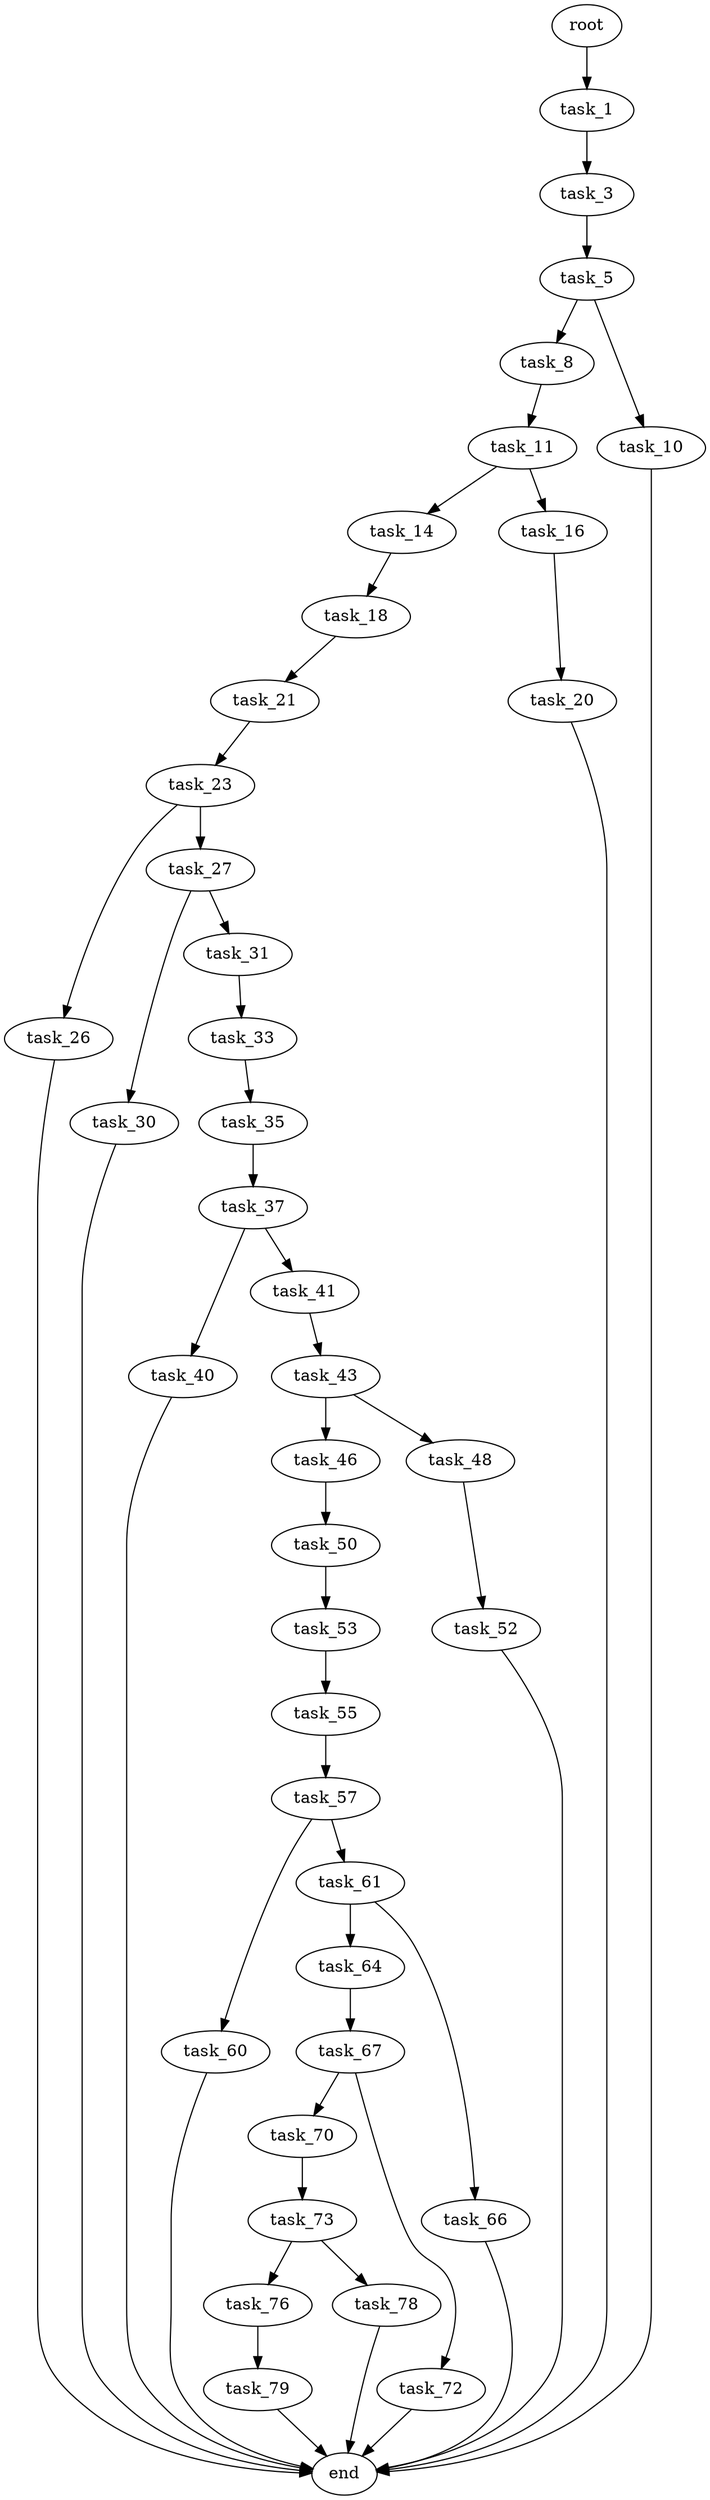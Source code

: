 digraph G {
  root [size="0.000000"];
  task_1 [size="5673829024.000000"];
  task_3 [size="90547292534.000000"];
  task_5 [size="10401929208.000000"];
  task_8 [size="557446821773.000000"];
  task_10 [size="23071529289.000000"];
  task_11 [size="231928233984.000000"];
  task_14 [size="231928233984.000000"];
  task_16 [size="21581577708.000000"];
  task_18 [size="32999338332.000000"];
  task_20 [size="22507024367.000000"];
  task_21 [size="68719476736.000000"];
  task_23 [size="1295083023.000000"];
  task_26 [size="231768506065.000000"];
  task_27 [size="1820223218.000000"];
  task_30 [size="1073741824000.000000"];
  task_31 [size="4738431675.000000"];
  task_33 [size="231928233984.000000"];
  task_35 [size="358732546742.000000"];
  task_37 [size="15969881326.000000"];
  task_40 [size="27195976708.000000"];
  task_41 [size="252071330569.000000"];
  task_43 [size="616125423553.000000"];
  task_46 [size="782757789696.000000"];
  task_48 [size="12181830055.000000"];
  task_50 [size="9802631534.000000"];
  task_52 [size="30109859457.000000"];
  task_53 [size="20185594534.000000"];
  task_55 [size="368293445632.000000"];
  task_57 [size="782757789696.000000"];
  task_60 [size="134217728000.000000"];
  task_61 [size="27075089236.000000"];
  task_64 [size="21957141457.000000"];
  task_66 [size="368293445632.000000"];
  task_67 [size="368293445632.000000"];
  task_70 [size="389823649047.000000"];
  task_72 [size="6095344163.000000"];
  task_73 [size="261654840393.000000"];
  task_76 [size="68719476736.000000"];
  task_78 [size="9740150005.000000"];
  task_79 [size="985493784416.000000"];
  end [size="0.000000"];

  root -> task_1 [size="1.000000"];
  task_1 -> task_3 [size="134217728.000000"];
  task_3 -> task_5 [size="301989888.000000"];
  task_5 -> task_8 [size="301989888.000000"];
  task_5 -> task_10 [size="301989888.000000"];
  task_8 -> task_11 [size="838860800.000000"];
  task_10 -> end [size="1.000000"];
  task_11 -> task_14 [size="301989888.000000"];
  task_11 -> task_16 [size="301989888.000000"];
  task_14 -> task_18 [size="301989888.000000"];
  task_16 -> task_20 [size="679477248.000000"];
  task_18 -> task_21 [size="33554432.000000"];
  task_20 -> end [size="1.000000"];
  task_21 -> task_23 [size="134217728.000000"];
  task_23 -> task_26 [size="134217728.000000"];
  task_23 -> task_27 [size="134217728.000000"];
  task_26 -> end [size="1.000000"];
  task_27 -> task_30 [size="75497472.000000"];
  task_27 -> task_31 [size="75497472.000000"];
  task_30 -> end [size="1.000000"];
  task_31 -> task_33 [size="134217728.000000"];
  task_33 -> task_35 [size="301989888.000000"];
  task_35 -> task_37 [size="301989888.000000"];
  task_37 -> task_40 [size="301989888.000000"];
  task_37 -> task_41 [size="301989888.000000"];
  task_40 -> end [size="1.000000"];
  task_41 -> task_43 [size="209715200.000000"];
  task_43 -> task_46 [size="411041792.000000"];
  task_43 -> task_48 [size="411041792.000000"];
  task_46 -> task_50 [size="679477248.000000"];
  task_48 -> task_52 [size="209715200.000000"];
  task_50 -> task_53 [size="679477248.000000"];
  task_52 -> end [size="1.000000"];
  task_53 -> task_55 [size="33554432.000000"];
  task_55 -> task_57 [size="411041792.000000"];
  task_57 -> task_60 [size="679477248.000000"];
  task_57 -> task_61 [size="679477248.000000"];
  task_60 -> end [size="1.000000"];
  task_61 -> task_64 [size="536870912.000000"];
  task_61 -> task_66 [size="536870912.000000"];
  task_64 -> task_67 [size="411041792.000000"];
  task_66 -> end [size="1.000000"];
  task_67 -> task_70 [size="411041792.000000"];
  task_67 -> task_72 [size="411041792.000000"];
  task_70 -> task_73 [size="411041792.000000"];
  task_72 -> end [size="1.000000"];
  task_73 -> task_76 [size="838860800.000000"];
  task_73 -> task_78 [size="838860800.000000"];
  task_76 -> task_79 [size="134217728.000000"];
  task_78 -> end [size="1.000000"];
  task_79 -> end [size="1.000000"];
}
